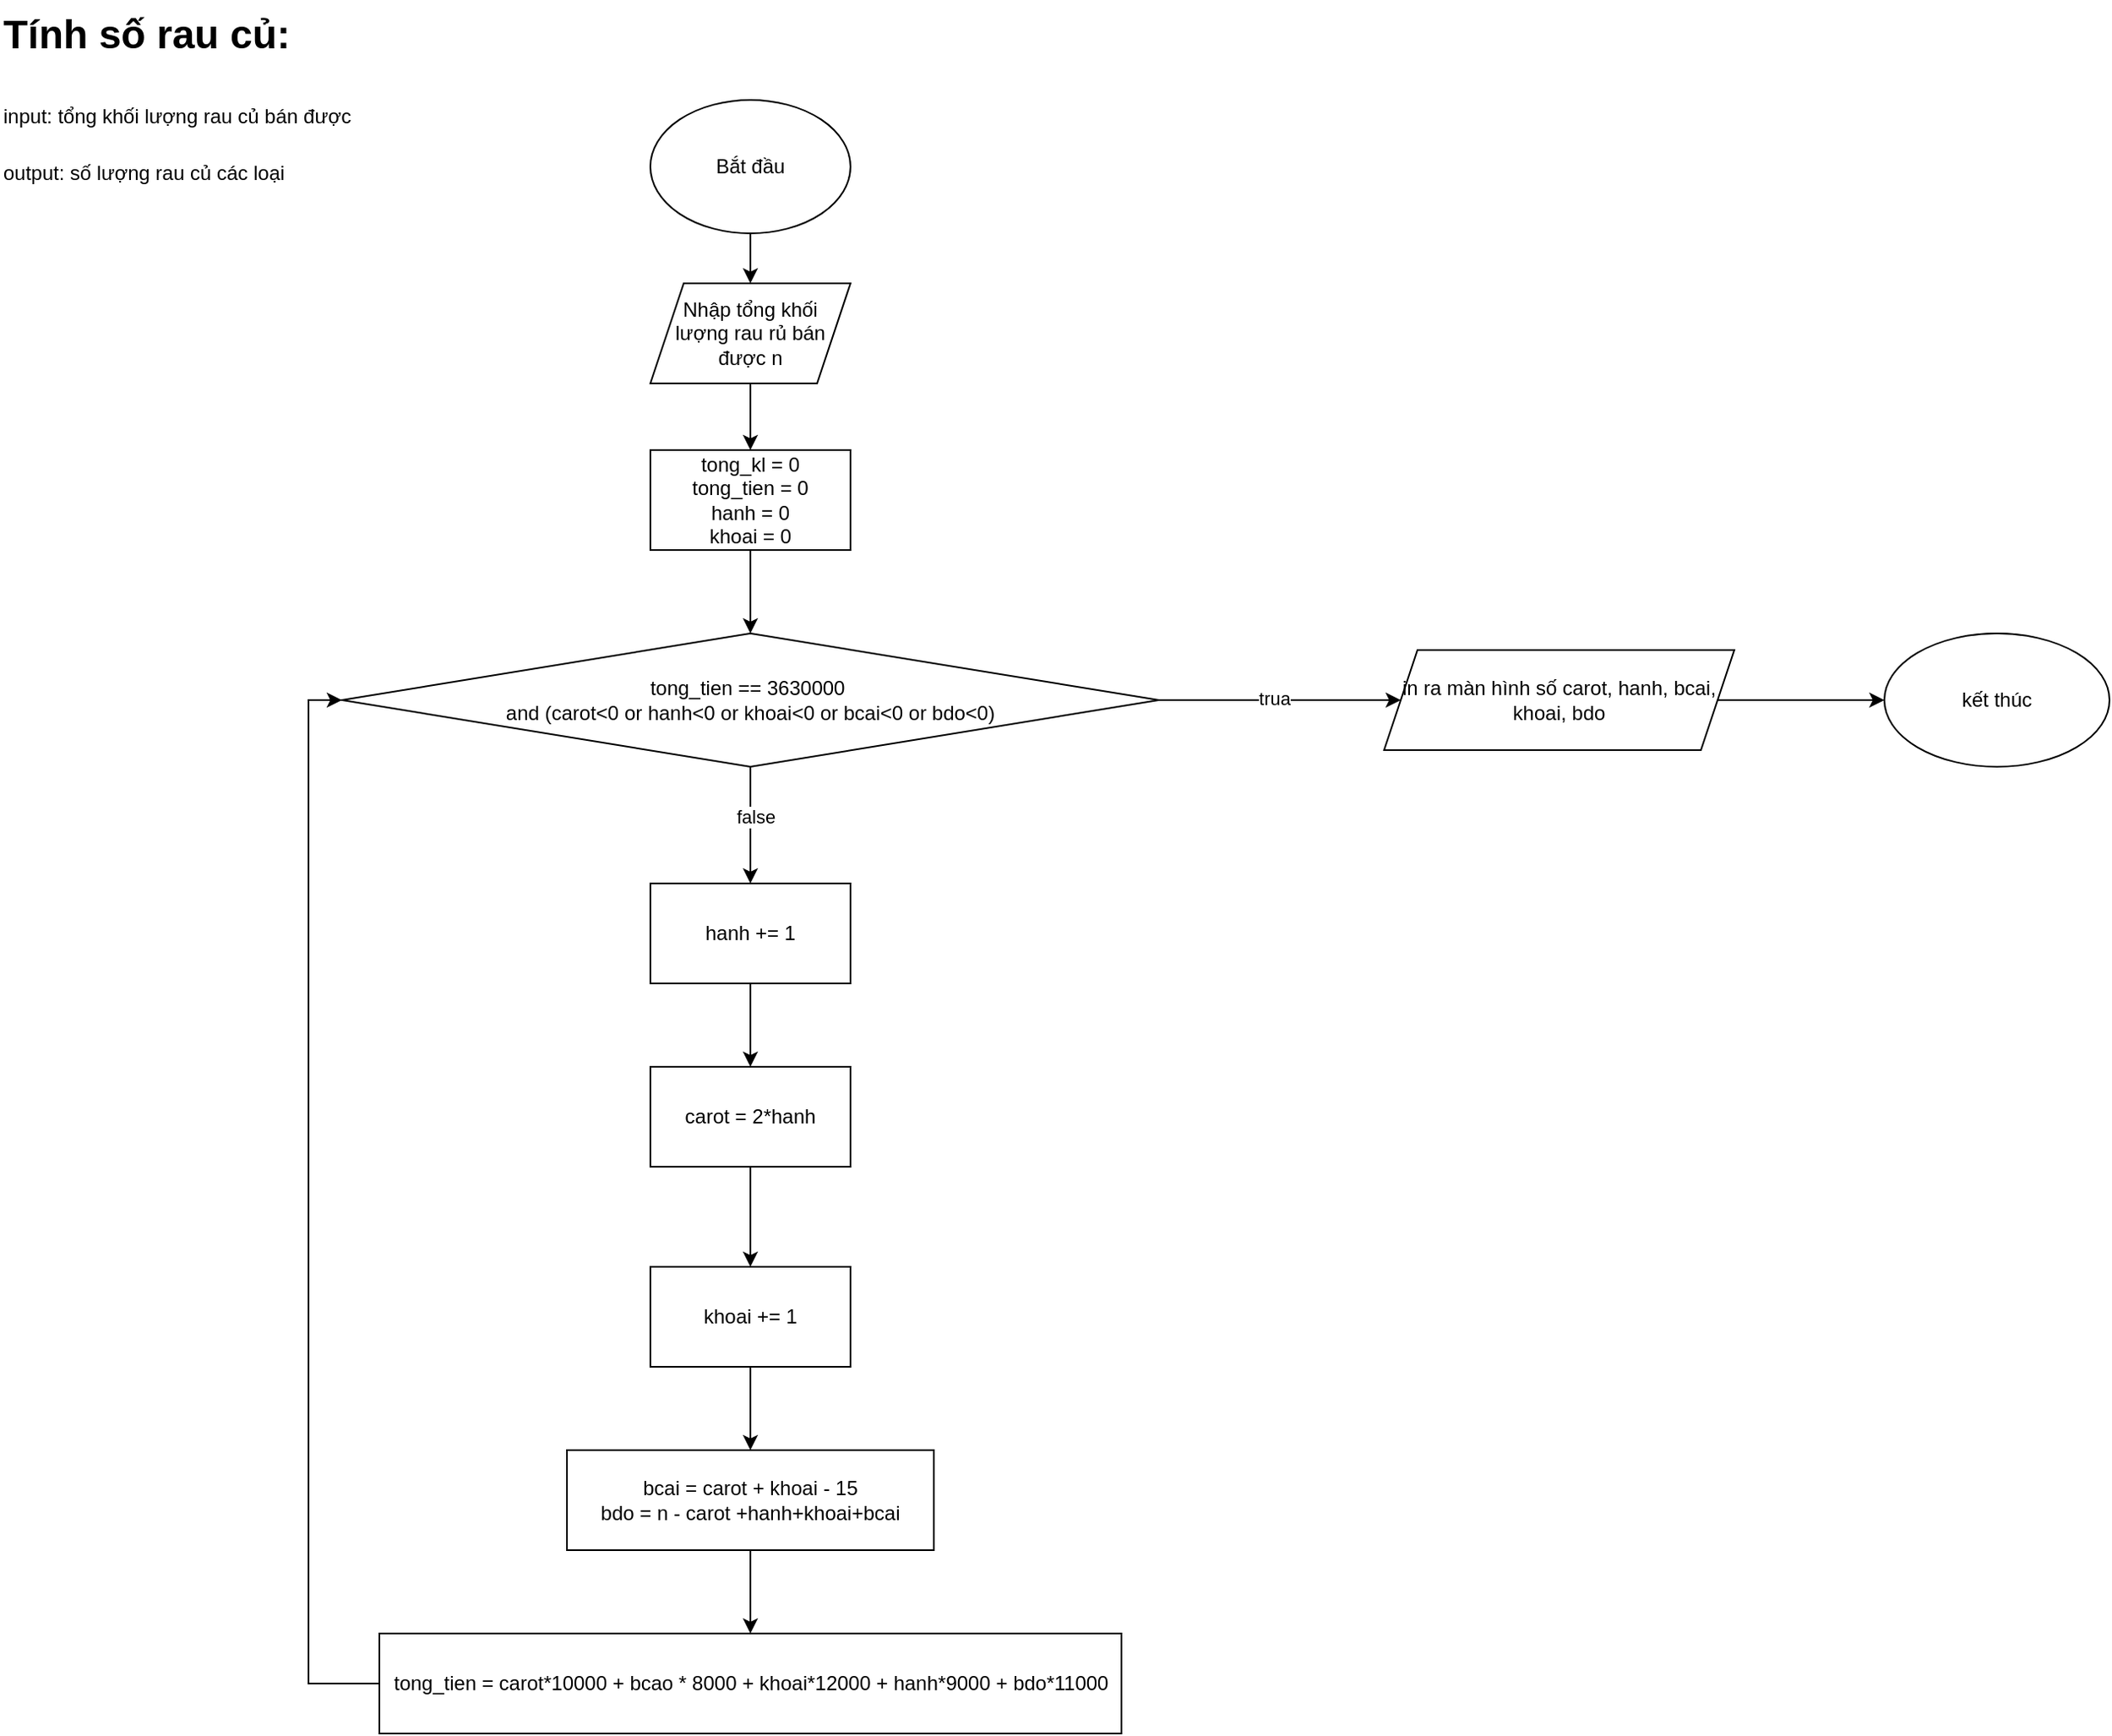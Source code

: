 <mxfile version="24.8.3">
  <diagram name="Page-1" id="R4vU78FRKpPqdy_zLSa1">
    <mxGraphModel grid="1" page="1" gridSize="10" guides="1" tooltips="1" connect="1" arrows="1" fold="1" pageScale="1" pageWidth="827" pageHeight="1169" math="0" shadow="0">
      <root>
        <mxCell id="0" />
        <mxCell id="1" parent="0" />
        <mxCell id="SsZqcjkB5y8SNDsEoaqb-1" value="&lt;h1 style=&quot;margin-top: 0px;&quot;&gt;&lt;span style=&quot;background-color: initial;&quot;&gt;Tính số rau củ:&lt;/span&gt;&lt;/h1&gt;&lt;h1 style=&quot;margin-top: 0px;&quot;&gt;&lt;span style=&quot;font-size: 12px; font-weight: 400;&quot;&gt;input: tổng khối lượng rau củ bán được&lt;/span&gt;&lt;/h1&gt;&lt;div&gt;output: số lượng rau củ các loại&lt;/div&gt;" style="text;html=1;whiteSpace=wrap;overflow=hidden;rounded=0;" vertex="1" parent="1">
          <mxGeometry x="20" y="20" width="240" height="120" as="geometry" />
        </mxCell>
        <mxCell id="SsZqcjkB5y8SNDsEoaqb-4" value="" style="edgeStyle=orthogonalEdgeStyle;rounded=0;orthogonalLoop=1;jettySize=auto;html=1;" edge="1" parent="1" source="SsZqcjkB5y8SNDsEoaqb-2" target="SsZqcjkB5y8SNDsEoaqb-3">
          <mxGeometry relative="1" as="geometry" />
        </mxCell>
        <mxCell id="SsZqcjkB5y8SNDsEoaqb-2" value="Bắt đầu" style="ellipse;whiteSpace=wrap;html=1;" vertex="1" parent="1">
          <mxGeometry x="410" y="80" width="120" height="80" as="geometry" />
        </mxCell>
        <mxCell id="SsZqcjkB5y8SNDsEoaqb-36" value="" style="edgeStyle=orthogonalEdgeStyle;rounded=0;orthogonalLoop=1;jettySize=auto;html=1;" edge="1" parent="1" source="SsZqcjkB5y8SNDsEoaqb-3" target="SsZqcjkB5y8SNDsEoaqb-35">
          <mxGeometry relative="1" as="geometry" />
        </mxCell>
        <mxCell id="SsZqcjkB5y8SNDsEoaqb-3" value="Nhập tổng khối&lt;div&gt;lượng rau rủ bán được n&lt;/div&gt;" style="shape=parallelogram;perimeter=parallelogramPerimeter;whiteSpace=wrap;html=1;fixedSize=1;" vertex="1" parent="1">
          <mxGeometry x="410" y="190" width="120" height="60" as="geometry" />
        </mxCell>
        <mxCell id="SsZqcjkB5y8SNDsEoaqb-31" style="edgeStyle=orthogonalEdgeStyle;rounded=0;orthogonalLoop=1;jettySize=auto;html=1;entryX=0.5;entryY=0;entryDx=0;entryDy=0;" edge="1" parent="1" source="SsZqcjkB5y8SNDsEoaqb-7" target="SsZqcjkB5y8SNDsEoaqb-9">
          <mxGeometry relative="1" as="geometry" />
        </mxCell>
        <mxCell id="SsZqcjkB5y8SNDsEoaqb-33" value="false" style="edgeLabel;html=1;align=center;verticalAlign=middle;resizable=0;points=[];" connectable="0" vertex="1" parent="SsZqcjkB5y8SNDsEoaqb-31">
          <mxGeometry x="-0.156" y="3" relative="1" as="geometry">
            <mxPoint as="offset" />
          </mxGeometry>
        </mxCell>
        <mxCell id="SsZqcjkB5y8SNDsEoaqb-39" value="" style="edgeStyle=orthogonalEdgeStyle;rounded=0;orthogonalLoop=1;jettySize=auto;html=1;" edge="1" parent="1" source="SsZqcjkB5y8SNDsEoaqb-7" target="SsZqcjkB5y8SNDsEoaqb-38">
          <mxGeometry relative="1" as="geometry" />
        </mxCell>
        <mxCell id="SsZqcjkB5y8SNDsEoaqb-40" value="trua" style="edgeLabel;html=1;align=center;verticalAlign=middle;resizable=0;points=[];" connectable="0" vertex="1" parent="SsZqcjkB5y8SNDsEoaqb-39">
          <mxGeometry x="-0.068" y="1" relative="1" as="geometry">
            <mxPoint x="1" as="offset" />
          </mxGeometry>
        </mxCell>
        <mxCell id="SsZqcjkB5y8SNDsEoaqb-7" value="&lt;span style=&quot;background-color: initial;&quot;&gt;tong_tien == 3630000&amp;nbsp;&lt;/span&gt;&lt;div&gt;&lt;span style=&quot;background-color: initial;&quot;&gt;and (&lt;/span&gt;carot&amp;lt;0 or hanh&amp;lt;0 or khoai&amp;lt;0 or bcai&amp;lt;0 or bdo&amp;lt;0)&lt;/div&gt;" style="rhombus;whiteSpace=wrap;html=1;" vertex="1" parent="1">
          <mxGeometry x="225" y="400" width="490" height="80" as="geometry" />
        </mxCell>
        <mxCell id="SsZqcjkB5y8SNDsEoaqb-12" value="" style="edgeStyle=orthogonalEdgeStyle;rounded=0;orthogonalLoop=1;jettySize=auto;html=1;" edge="1" parent="1" source="SsZqcjkB5y8SNDsEoaqb-9" target="SsZqcjkB5y8SNDsEoaqb-11">
          <mxGeometry relative="1" as="geometry" />
        </mxCell>
        <mxCell id="SsZqcjkB5y8SNDsEoaqb-9" value="hanh += 1" style="whiteSpace=wrap;html=1;" vertex="1" parent="1">
          <mxGeometry x="410" y="550" width="120" height="60" as="geometry" />
        </mxCell>
        <mxCell id="SsZqcjkB5y8SNDsEoaqb-29" style="edgeStyle=orthogonalEdgeStyle;rounded=0;orthogonalLoop=1;jettySize=auto;html=1;entryX=0.5;entryY=0;entryDx=0;entryDy=0;" edge="1" parent="1" source="SsZqcjkB5y8SNDsEoaqb-11" target="SsZqcjkB5y8SNDsEoaqb-27">
          <mxGeometry relative="1" as="geometry" />
        </mxCell>
        <mxCell id="SsZqcjkB5y8SNDsEoaqb-11" value="carot = 2*hanh" style="whiteSpace=wrap;html=1;" vertex="1" parent="1">
          <mxGeometry x="410" y="660" width="120" height="60" as="geometry" />
        </mxCell>
        <mxCell id="SsZqcjkB5y8SNDsEoaqb-22" value="" style="edgeStyle=orthogonalEdgeStyle;rounded=0;orthogonalLoop=1;jettySize=auto;html=1;" edge="1" parent="1" source="SsZqcjkB5y8SNDsEoaqb-19" target="SsZqcjkB5y8SNDsEoaqb-21">
          <mxGeometry relative="1" as="geometry" />
        </mxCell>
        <mxCell id="SsZqcjkB5y8SNDsEoaqb-19" value="bcai = carot + khoai - 15&lt;div&gt;bdo = n - carot +hanh+khoai+bcai&lt;/div&gt;" style="whiteSpace=wrap;html=1;" vertex="1" parent="1">
          <mxGeometry x="360" y="890" width="220" height="60" as="geometry" />
        </mxCell>
        <mxCell id="SsZqcjkB5y8SNDsEoaqb-34" style="edgeStyle=orthogonalEdgeStyle;rounded=0;orthogonalLoop=1;jettySize=auto;html=1;entryX=0;entryY=0.5;entryDx=0;entryDy=0;" edge="1" parent="1" source="SsZqcjkB5y8SNDsEoaqb-21" target="SsZqcjkB5y8SNDsEoaqb-7">
          <mxGeometry relative="1" as="geometry">
            <Array as="points">
              <mxPoint x="205" y="1030" />
              <mxPoint x="205" y="440" />
            </Array>
          </mxGeometry>
        </mxCell>
        <mxCell id="SsZqcjkB5y8SNDsEoaqb-21" value="&lt;div&gt;tong_tien = carot*10000 + bcao * 8000 + khoai*12000 + hanh*9000 + bdo*11000&lt;/div&gt;" style="whiteSpace=wrap;html=1;" vertex="1" parent="1">
          <mxGeometry x="247.5" y="1000" width="445" height="60" as="geometry" />
        </mxCell>
        <mxCell id="SsZqcjkB5y8SNDsEoaqb-30" style="edgeStyle=orthogonalEdgeStyle;rounded=0;orthogonalLoop=1;jettySize=auto;html=1;entryX=0.5;entryY=0;entryDx=0;entryDy=0;" edge="1" parent="1" source="SsZqcjkB5y8SNDsEoaqb-27" target="SsZqcjkB5y8SNDsEoaqb-19">
          <mxGeometry relative="1" as="geometry" />
        </mxCell>
        <mxCell id="SsZqcjkB5y8SNDsEoaqb-27" value="khoai += 1" style="rounded=0;whiteSpace=wrap;html=1;" vertex="1" parent="1">
          <mxGeometry x="410" y="780" width="120" height="60" as="geometry" />
        </mxCell>
        <mxCell id="SsZqcjkB5y8SNDsEoaqb-37" style="edgeStyle=orthogonalEdgeStyle;rounded=0;orthogonalLoop=1;jettySize=auto;html=1;entryX=0.5;entryY=0;entryDx=0;entryDy=0;" edge="1" parent="1" source="SsZqcjkB5y8SNDsEoaqb-35" target="SsZqcjkB5y8SNDsEoaqb-7">
          <mxGeometry relative="1" as="geometry" />
        </mxCell>
        <mxCell id="SsZqcjkB5y8SNDsEoaqb-35" value="tong_kl = 0&lt;div&gt;tong_tien = 0&lt;/div&gt;&lt;div&gt;hanh = 0&lt;/div&gt;&lt;div&gt;khoai = 0&lt;/div&gt;" style="whiteSpace=wrap;html=1;" vertex="1" parent="1">
          <mxGeometry x="410" y="290" width="120" height="60" as="geometry" />
        </mxCell>
        <mxCell id="SsZqcjkB5y8SNDsEoaqb-42" value="" style="edgeStyle=orthogonalEdgeStyle;rounded=0;orthogonalLoop=1;jettySize=auto;html=1;" edge="1" parent="1" source="SsZqcjkB5y8SNDsEoaqb-38" target="SsZqcjkB5y8SNDsEoaqb-41">
          <mxGeometry relative="1" as="geometry" />
        </mxCell>
        <mxCell id="SsZqcjkB5y8SNDsEoaqb-38" value="in ra màn hình số carot, hanh, bcai, khoai, bdo" style="shape=parallelogram;perimeter=parallelogramPerimeter;whiteSpace=wrap;html=1;fixedSize=1;" vertex="1" parent="1">
          <mxGeometry x="850" y="410" width="210" height="60" as="geometry" />
        </mxCell>
        <mxCell id="SsZqcjkB5y8SNDsEoaqb-41" value="kết thúc" style="ellipse;whiteSpace=wrap;html=1;" vertex="1" parent="1">
          <mxGeometry x="1150" y="400" width="135" height="80" as="geometry" />
        </mxCell>
      </root>
    </mxGraphModel>
  </diagram>
</mxfile>
